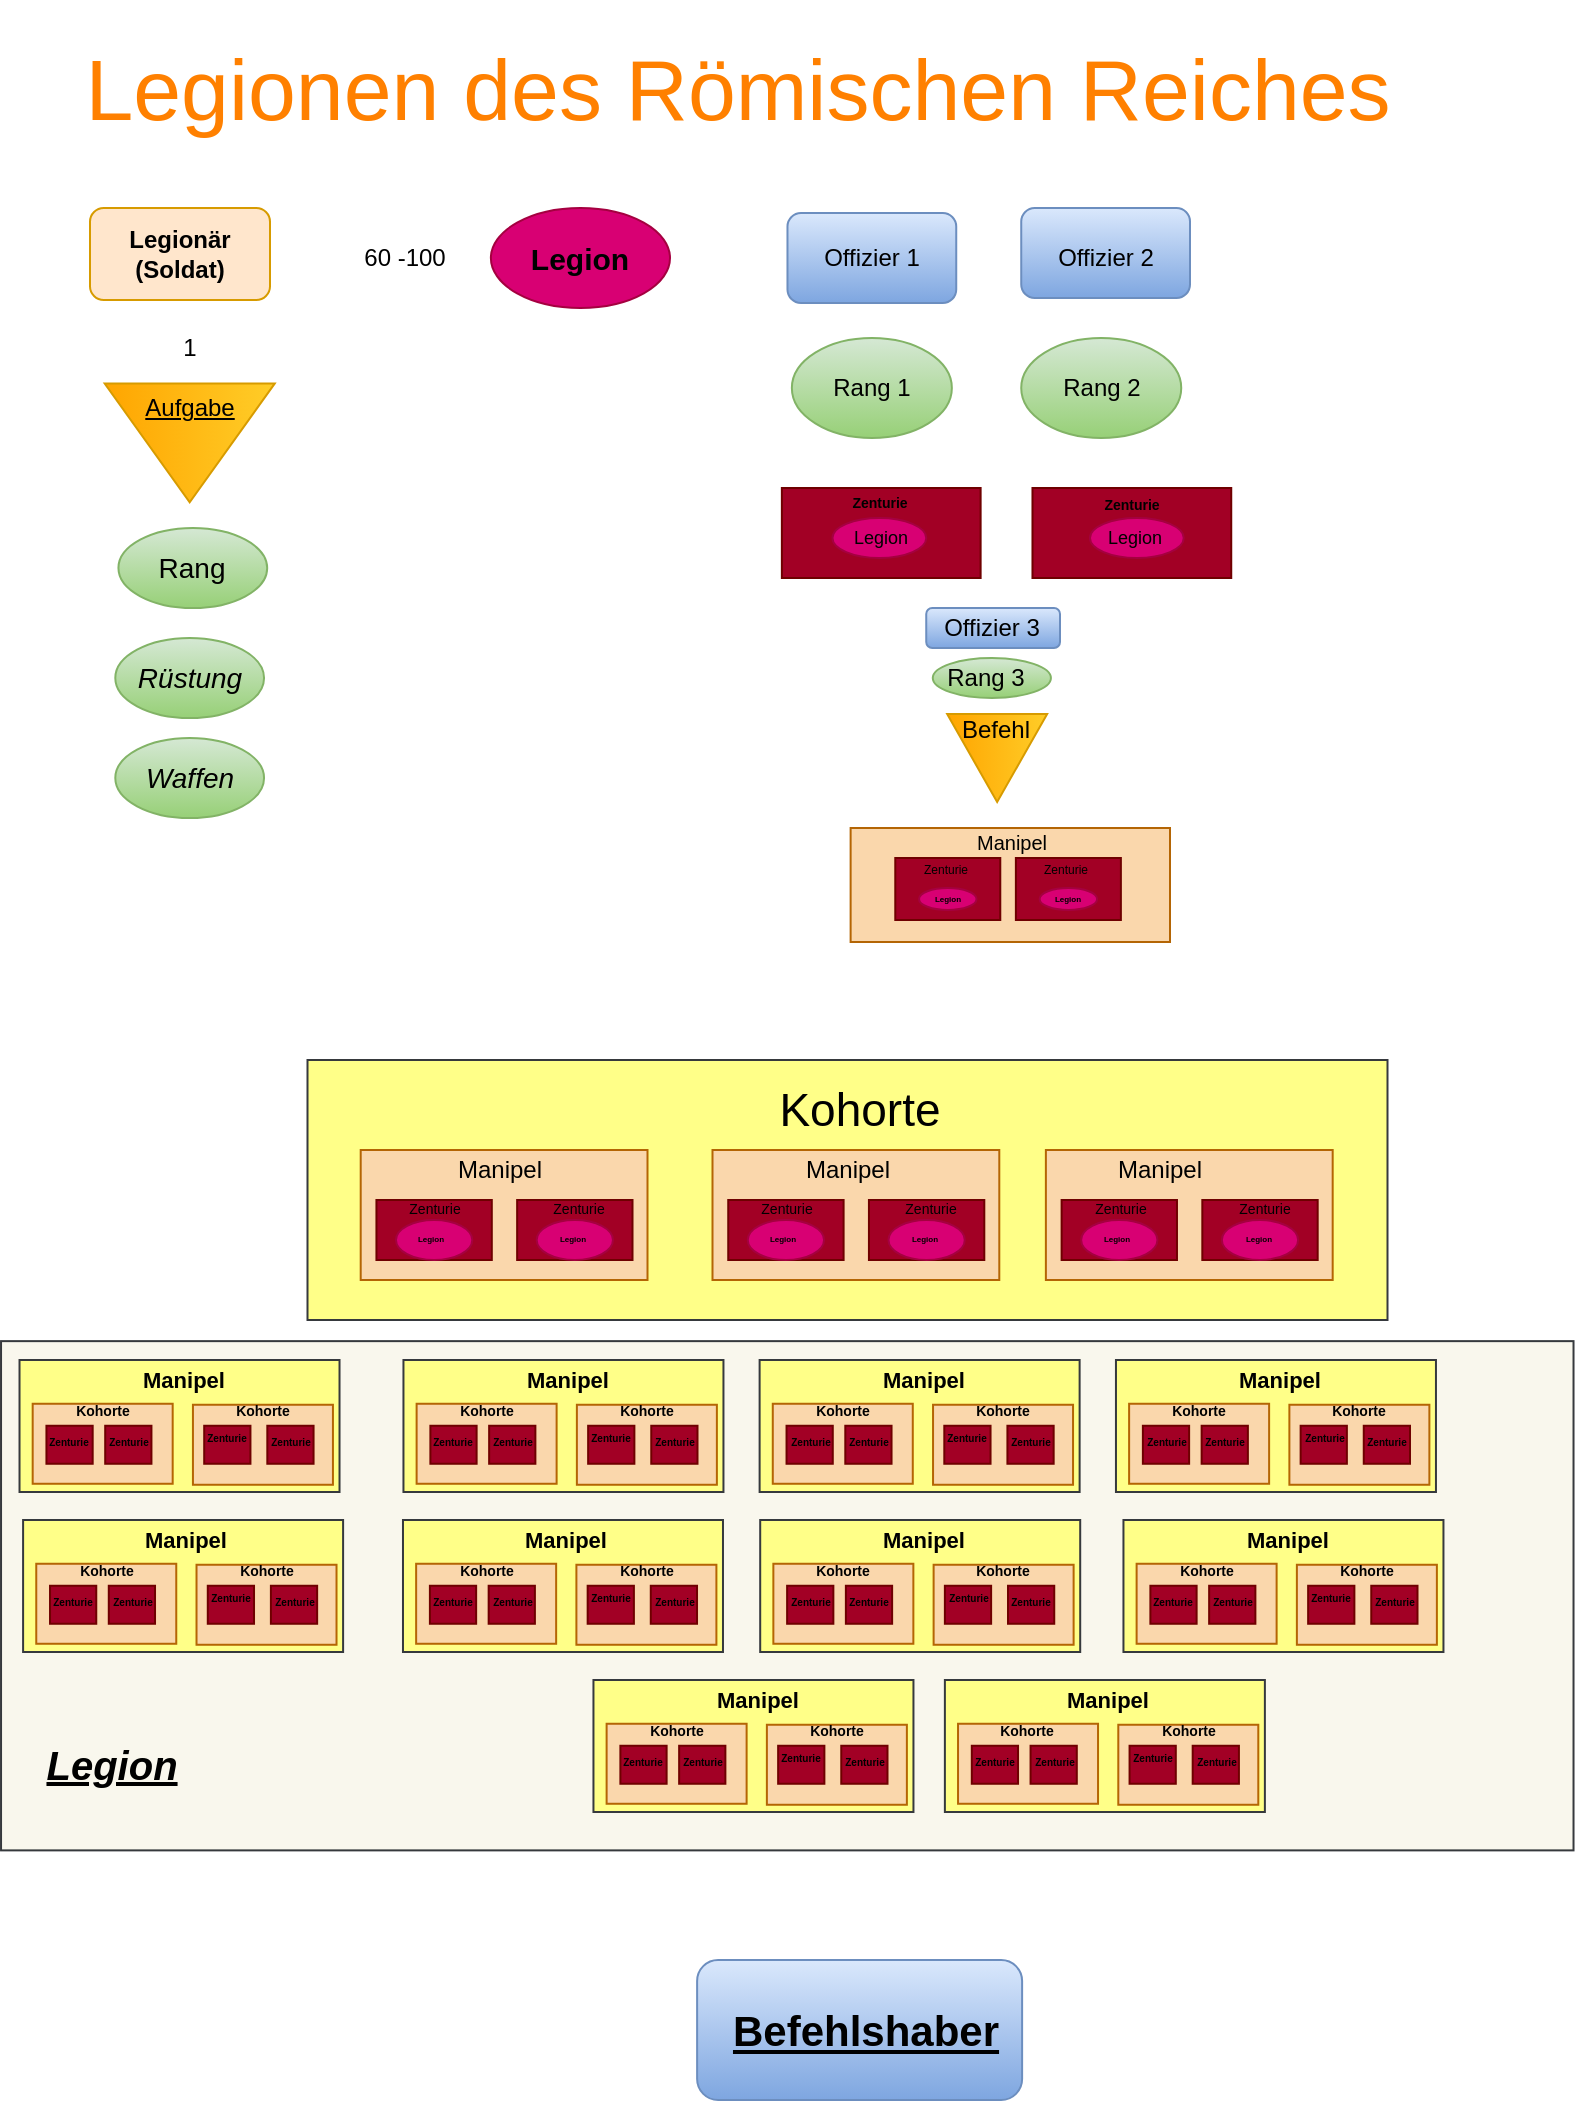<mxfile version="21.3.8" type="github">
  <diagram name="Seite-1" id="kPt4DwSDLzO4RaTnzeHO">
    <mxGraphModel dx="2540" dy="1580" grid="1" gridSize="10" guides="1" tooltips="1" connect="1" arrows="1" fold="1" page="1" pageScale="1" pageWidth="827" pageHeight="1169" math="0" shadow="0">
      <root>
        <mxCell id="0" />
        <mxCell id="1" parent="0" />
        <mxCell id="Y0GOm2_EZQEgUlRysN5h-156" value="" style="rounded=1;whiteSpace=wrap;html=1;fillColor=#ffe6cc;strokeColor=#d79b00;" vertex="1" parent="1">
          <mxGeometry x="50" y="124" width="90" height="46" as="geometry" />
        </mxCell>
        <mxCell id="Y0GOm2_EZQEgUlRysN5h-154" value="" style="rounded=0;whiteSpace=wrap;html=1;fillColor=#f9f7ed;strokeColor=#36393d;" vertex="1" parent="1">
          <mxGeometry x="5.52" y="690.57" width="786.24" height="254.62" as="geometry" />
        </mxCell>
        <mxCell id="Y0GOm2_EZQEgUlRysN5h-61" value="" style="rounded=0;whiteSpace=wrap;html=1;fillColor=#ffff88;strokeColor=#36393d;" vertex="1" parent="1">
          <mxGeometry x="158.75" y="550" width="540" height="130" as="geometry" />
        </mxCell>
        <mxCell id="Y0GOm2_EZQEgUlRysN5h-28" value="" style="rounded=0;whiteSpace=wrap;html=1;fillColor=#fad7ac;strokeColor=#b46504;" vertex="1" parent="1">
          <mxGeometry x="430.31" y="434" width="159.69" height="57" as="geometry" />
        </mxCell>
        <mxCell id="Y0GOm2_EZQEgUlRysN5h-2" value="&lt;font color=&quot;#000000&quot;&gt;Legionär&lt;br&gt;(Soldat)&lt;/font&gt;" style="text;strokeColor=none;align=center;fillColor=none;html=1;verticalAlign=middle;whiteSpace=wrap;rounded=0;fontStyle=1" vertex="1" parent="1">
          <mxGeometry x="65" y="134" width="60" height="26" as="geometry" />
        </mxCell>
        <mxCell id="Y0GOm2_EZQEgUlRysN5h-3" value="" style="ellipse;whiteSpace=wrap;html=1;fillColor=#d80073;fontColor=#ffffff;strokeColor=#A50040;" vertex="1" parent="1">
          <mxGeometry x="250.44" y="124" width="89.56" height="50" as="geometry" />
        </mxCell>
        <mxCell id="Y0GOm2_EZQEgUlRysN5h-4" value="Legion" style="text;strokeColor=none;align=center;fillColor=none;html=1;verticalAlign=middle;whiteSpace=wrap;rounded=0;fontColor=#000000;fontStyle=1;fontSize=15;" vertex="1" parent="1">
          <mxGeometry x="260.13" y="129" width="70.18" height="40" as="geometry" />
        </mxCell>
        <mxCell id="Y0GOm2_EZQEgUlRysN5h-6" value="" style="rounded=0;whiteSpace=wrap;html=1;fillColor=#a20025;fontColor=#ffffff;strokeColor=#6F0000;" vertex="1" parent="1">
          <mxGeometry x="395.93" y="264" width="99.38" height="45" as="geometry" />
        </mxCell>
        <mxCell id="Y0GOm2_EZQEgUlRysN5h-7" value="Zenturie" style="text;strokeColor=none;align=center;fillColor=none;html=1;verticalAlign=middle;whiteSpace=wrap;rounded=0;fontColor=#000000;fontSize=7;fontStyle=1" vertex="1" parent="1">
          <mxGeometry x="418.43" y="264" width="54.38" height="15" as="geometry" />
        </mxCell>
        <mxCell id="Y0GOm2_EZQEgUlRysN5h-8" value="60 -100" style="text;html=1;strokeColor=none;fillColor=none;align=center;verticalAlign=middle;whiteSpace=wrap;rounded=0;rotation=0;fontSize=12;" vertex="1" parent="1">
          <mxGeometry x="150.62" y="134" width="113.41" height="30" as="geometry" />
        </mxCell>
        <mxCell id="Y0GOm2_EZQEgUlRysN5h-9" value="" style="ellipse;whiteSpace=wrap;html=1;fillColor=#d5e8d4;strokeColor=#82b366;gradientColor=#97d077;" vertex="1" parent="1">
          <mxGeometry x="64.22" y="284" width="74.38" height="40" as="geometry" />
        </mxCell>
        <mxCell id="Y0GOm2_EZQEgUlRysN5h-12" value="Rang" style="text;strokeColor=none;align=center;fillColor=none;html=1;verticalAlign=middle;whiteSpace=wrap;rounded=0;glass=0;fontSize=14;fontColor=#000000;" vertex="1" parent="1">
          <mxGeometry x="71.41" y="289" width="60" height="30" as="geometry" />
        </mxCell>
        <mxCell id="Y0GOm2_EZQEgUlRysN5h-17" value="" style="triangle;whiteSpace=wrap;html=1;rotation=90;fillColor=#ffcd28;gradientColor=#ffa500;strokeColor=#d79b00;" vertex="1" parent="1">
          <mxGeometry x="70.15" y="199" width="59.38" height="85" as="geometry" />
        </mxCell>
        <mxCell id="Y0GOm2_EZQEgUlRysN5h-19" value="Aufgabe" style="text;strokeColor=none;align=center;fillColor=none;html=1;verticalAlign=middle;whiteSpace=wrap;rounded=0;fontColor=#000000;fontStyle=4" vertex="1" parent="1">
          <mxGeometry x="69.53" y="209" width="60" height="30" as="geometry" />
        </mxCell>
        <mxCell id="Y0GOm2_EZQEgUlRysN5h-20" value="" style="rounded=1;whiteSpace=wrap;html=1;fillColor=#dae8fc;gradientColor=#7ea6e0;strokeColor=#6c8ebf;" vertex="1" parent="1">
          <mxGeometry x="398.74" y="126.5" width="84.38" height="45" as="geometry" />
        </mxCell>
        <mxCell id="Y0GOm2_EZQEgUlRysN5h-21" value="Offizier 1" style="text;strokeColor=none;align=center;fillColor=none;html=1;verticalAlign=middle;whiteSpace=wrap;rounded=0;fontColor=#000000;" vertex="1" parent="1">
          <mxGeometry x="410.93" y="134" width="60" height="30" as="geometry" />
        </mxCell>
        <mxCell id="Y0GOm2_EZQEgUlRysN5h-22" value="" style="triangle;whiteSpace=wrap;html=1;rotation=90;fillColor=#ffcd28;gradientColor=#ffa500;strokeColor=#d79b00;" vertex="1" parent="1">
          <mxGeometry x="481.54" y="374" width="44.08" height="50" as="geometry" />
        </mxCell>
        <mxCell id="Y0GOm2_EZQEgUlRysN5h-23" value="Befehl" style="text;strokeColor=none;align=center;fillColor=none;html=1;verticalAlign=middle;whiteSpace=wrap;rounded=0;fontColor=#000000;" vertex="1" parent="1">
          <mxGeometry x="472.81" y="369" width="60" height="31" as="geometry" />
        </mxCell>
        <mxCell id="Y0GOm2_EZQEgUlRysN5h-29" value="&lt;font style=&quot;font-size: 10px;&quot; color=&quot;#000000&quot;&gt;Manipel&lt;/font&gt;" style="text;strokeColor=none;align=center;fillColor=none;html=1;verticalAlign=middle;whiteSpace=wrap;rounded=0;fontSize=10;" vertex="1" parent="1">
          <mxGeometry x="468.57" y="434" width="84.07" height="14" as="geometry" />
        </mxCell>
        <mxCell id="Y0GOm2_EZQEgUlRysN5h-31" value="" style="rounded=1;whiteSpace=wrap;html=1;fillColor=#dae8fc;gradientColor=#7ea6e0;strokeColor=#6c8ebf;" vertex="1" parent="1">
          <mxGeometry x="468.12" y="324" width="66.88" height="20" as="geometry" />
        </mxCell>
        <mxCell id="Y0GOm2_EZQEgUlRysN5h-34" value="Offizier 3" style="text;strokeColor=none;align=center;fillColor=none;html=1;verticalAlign=middle;whiteSpace=wrap;rounded=0;fontColor=#000000;" vertex="1" parent="1">
          <mxGeometry x="470.93" y="319" width="60" height="30" as="geometry" />
        </mxCell>
        <mxCell id="Y0GOm2_EZQEgUlRysN5h-35" value="" style="ellipse;whiteSpace=wrap;html=1;fillColor=#d5e8d4;gradientColor=#97d077;strokeColor=#82b366;" vertex="1" parent="1">
          <mxGeometry x="400.93" y="189" width="80" height="50" as="geometry" />
        </mxCell>
        <mxCell id="Y0GOm2_EZQEgUlRysN5h-36" value="" style="ellipse;whiteSpace=wrap;html=1;fillColor=#d5e8d4;gradientColor=#97d077;strokeColor=#82b366;" vertex="1" parent="1">
          <mxGeometry x="515.62" y="189" width="80" height="50" as="geometry" />
        </mxCell>
        <mxCell id="Y0GOm2_EZQEgUlRysN5h-37" value="" style="ellipse;whiteSpace=wrap;html=1;fillColor=#d5e8d4;gradientColor=#97d077;strokeColor=#82b366;" vertex="1" parent="1">
          <mxGeometry x="471.39" y="349" width="59.07" height="20" as="geometry" />
        </mxCell>
        <mxCell id="Y0GOm2_EZQEgUlRysN5h-38" value="Rang 1" style="text;strokeColor=none;align=center;fillColor=none;html=1;verticalAlign=middle;whiteSpace=wrap;rounded=0;fontColor=#000000;" vertex="1" parent="1">
          <mxGeometry x="410.93" y="199" width="60" height="30" as="geometry" />
        </mxCell>
        <mxCell id="Y0GOm2_EZQEgUlRysN5h-39" value="Rang 2" style="text;strokeColor=none;align=center;fillColor=none;html=1;verticalAlign=middle;whiteSpace=wrap;rounded=0;fontColor=#000000;" vertex="1" parent="1">
          <mxGeometry x="525.62" y="199" width="60" height="30" as="geometry" />
        </mxCell>
        <mxCell id="Y0GOm2_EZQEgUlRysN5h-40" value="Rang 3" style="text;strokeColor=none;align=center;fillColor=none;html=1;verticalAlign=middle;whiteSpace=wrap;rounded=0;fontColor=#000000;" vertex="1" parent="1">
          <mxGeometry x="468.12" y="344" width="60" height="30" as="geometry" />
        </mxCell>
        <mxCell id="Y0GOm2_EZQEgUlRysN5h-43" value="" style="rounded=0;whiteSpace=wrap;html=1;fillColor=#fad7ac;strokeColor=#b46504;" vertex="1" parent="1">
          <mxGeometry x="185.35" y="595" width="143.4" height="65" as="geometry" />
        </mxCell>
        <mxCell id="Y0GOm2_EZQEgUlRysN5h-46" value="" style="rounded=0;whiteSpace=wrap;html=1;fillColor=#a20025;fontColor=#ffffff;strokeColor=#6F0000;" vertex="1" parent="1">
          <mxGeometry x="193.22" y="620" width="57.68" height="30" as="geometry" />
        </mxCell>
        <mxCell id="Y0GOm2_EZQEgUlRysN5h-52" value="Zenturie" style="text;strokeColor=none;align=center;fillColor=none;html=1;verticalAlign=middle;whiteSpace=wrap;rounded=0;fontColor=#000000;fontSize=7;" vertex="1" parent="1">
          <mxGeometry x="205.22" y="620" width="35.05" height="10" as="geometry" />
        </mxCell>
        <mxCell id="Y0GOm2_EZQEgUlRysN5h-58" value="&lt;font style=&quot;font-size: 12px;&quot; color=&quot;#000000&quot;&gt;Manipel&lt;/font&gt;" style="text;strokeColor=none;align=center;fillColor=none;html=1;verticalAlign=middle;whiteSpace=wrap;rounded=0;fontSize=12;" vertex="1" parent="1">
          <mxGeometry x="165.14" y="595" width="180" height="20" as="geometry" />
        </mxCell>
        <mxCell id="Y0GOm2_EZQEgUlRysN5h-63" value="&lt;font color=&quot;#000000&quot;&gt;&lt;span style=&quot;caret-color: rgb(0, 0, 0); font-size: 23px;&quot;&gt;Kohorte&lt;/span&gt;&lt;/font&gt;" style="text;strokeColor=none;align=center;fillColor=none;html=1;verticalAlign=middle;whiteSpace=wrap;rounded=0;" vertex="1" parent="1">
          <mxGeometry x="304.81" y="560" width="260" height="30" as="geometry" />
        </mxCell>
        <mxCell id="Y0GOm2_EZQEgUlRysN5h-64" value="" style="ellipse;whiteSpace=wrap;html=1;fillColor=#d80073;fontColor=#ffffff;strokeColor=#A50040;" vertex="1" parent="1">
          <mxGeometry x="421.24" y="279" width="46.88" height="20" as="geometry" />
        </mxCell>
        <mxCell id="Y0GOm2_EZQEgUlRysN5h-65" value="Legion" style="text;strokeColor=none;align=center;fillColor=none;html=1;verticalAlign=middle;whiteSpace=wrap;rounded=0;fontColor=#000000;fontStyle=0;fontSize=9;" vertex="1" parent="1">
          <mxGeometry x="421.24" y="281.5" width="49.07" height="15" as="geometry" />
        </mxCell>
        <mxCell id="Y0GOm2_EZQEgUlRysN5h-157" value="" style="rounded=1;whiteSpace=wrap;html=1;fillColor=#dae8fc;gradientColor=#7ea6e0;strokeColor=#6c8ebf;" vertex="1" parent="1">
          <mxGeometry x="353.56" y="1000" width="162.5" height="70" as="geometry" />
        </mxCell>
        <mxCell id="Y0GOm2_EZQEgUlRysN5h-158" value="Befehlshaber" style="text;strokeColor=none;align=center;fillColor=none;html=1;verticalAlign=middle;whiteSpace=wrap;rounded=0;fontColor=#000000;fontStyle=5;fontSize=21;" vertex="1" parent="1">
          <mxGeometry x="407.73" y="1020" width="60" height="30" as="geometry" />
        </mxCell>
        <mxCell id="Y0GOm2_EZQEgUlRysN5h-159" value="1" style="text;strokeColor=none;align=center;fillColor=none;html=1;verticalAlign=middle;whiteSpace=wrap;rounded=0;rotation=0;fontSize=12;" vertex="1" parent="1">
          <mxGeometry x="70.15" y="179" width="60" height="30" as="geometry" />
        </mxCell>
        <mxCell id="Y0GOm2_EZQEgUlRysN5h-165" value="&lt;font style=&quot;font-size: 43px;&quot;&gt;Legionen des Römischen Reiches&lt;/font&gt;" style="text;strokeColor=none;align=center;fillColor=none;html=1;verticalAlign=middle;whiteSpace=wrap;rounded=0;fontColor=#FF8000;fontSize=43;" vertex="1" parent="1">
          <mxGeometry x="30.63" y="20" width="686.25" height="90" as="geometry" />
        </mxCell>
        <mxCell id="Y0GOm2_EZQEgUlRysN5h-169" value="" style="rounded=0;whiteSpace=wrap;html=1;fillColor=#a20025;fontColor=#ffffff;strokeColor=#6F0000;" vertex="1" parent="1">
          <mxGeometry x="452.64" y="449" width="52.5" height="31" as="geometry" />
        </mxCell>
        <mxCell id="Y0GOm2_EZQEgUlRysN5h-172" value="" style="ellipse;whiteSpace=wrap;html=1;fillColor=#d80073;fontColor=#ffffff;strokeColor=#A50040;" vertex="1" parent="1">
          <mxGeometry x="464.51" y="464" width="28.76" height="11" as="geometry" />
        </mxCell>
        <mxCell id="Y0GOm2_EZQEgUlRysN5h-171" value="Legion" style="text;strokeColor=none;align=center;fillColor=none;html=1;verticalAlign=middle;whiteSpace=wrap;rounded=0;fontColor=#000000;fontStyle=1;fontSize=4;" vertex="1" parent="1">
          <mxGeometry x="449.19" y="454.5" width="60" height="30" as="geometry" />
        </mxCell>
        <mxCell id="Y0GOm2_EZQEgUlRysN5h-176" value="Zenturie" style="text;strokeColor=none;align=center;fillColor=none;html=1;verticalAlign=middle;whiteSpace=wrap;rounded=0;fontColor=#000000;fontSize=6;" vertex="1" parent="1">
          <mxGeometry x="447.65" y="440" width="60" height="30" as="geometry" />
        </mxCell>
        <mxCell id="Y0GOm2_EZQEgUlRysN5h-180" value="" style="ellipse;whiteSpace=wrap;html=1;fillColor=#d5e8d4;strokeColor=#82b366;gradientColor=#97d077;" vertex="1" parent="1">
          <mxGeometry x="62.65" y="339" width="74.38" height="40" as="geometry" />
        </mxCell>
        <mxCell id="Y0GOm2_EZQEgUlRysN5h-13" value="&lt;i&gt;Rüstung&lt;/i&gt;" style="text;strokeColor=none;align=center;fillColor=none;html=1;verticalAlign=middle;whiteSpace=wrap;rounded=0;fontSize=14;fontColor=#000000;" vertex="1" parent="1">
          <mxGeometry x="69.53" y="344" width="60" height="30" as="geometry" />
        </mxCell>
        <mxCell id="Y0GOm2_EZQEgUlRysN5h-181" value="" style="ellipse;whiteSpace=wrap;html=1;fillColor=#d5e8d4;strokeColor=#82b366;gradientColor=#97d077;" vertex="1" parent="1">
          <mxGeometry x="62.65" y="389" width="74.38" height="40" as="geometry" />
        </mxCell>
        <mxCell id="Y0GOm2_EZQEgUlRysN5h-14" value="Waffen" style="text;strokeColor=none;align=center;fillColor=none;html=1;verticalAlign=middle;whiteSpace=wrap;rounded=0;fontSize=14;fontColor=#000000;fontStyle=2" vertex="1" parent="1">
          <mxGeometry x="69.53" y="394" width="60" height="30" as="geometry" />
        </mxCell>
        <mxCell id="Y0GOm2_EZQEgUlRysN5h-183" value="" style="rounded=1;whiteSpace=wrap;html=1;fillColor=#dae8fc;gradientColor=#7ea6e0;strokeColor=#6c8ebf;" vertex="1" parent="1">
          <mxGeometry x="515.62" y="124" width="84.38" height="45" as="geometry" />
        </mxCell>
        <mxCell id="Y0GOm2_EZQEgUlRysN5h-184" value="Offizier 2" style="text;strokeColor=none;align=center;fillColor=none;html=1;verticalAlign=middle;whiteSpace=wrap;rounded=0;fontColor=#000000;" vertex="1" parent="1">
          <mxGeometry x="527.81" y="134" width="60" height="30" as="geometry" />
        </mxCell>
        <mxCell id="Y0GOm2_EZQEgUlRysN5h-185" value="" style="rounded=0;whiteSpace=wrap;html=1;fillColor=#a20025;fontColor=#ffffff;strokeColor=#6F0000;" vertex="1" parent="1">
          <mxGeometry x="521.24" y="264" width="99.38" height="45" as="geometry" />
        </mxCell>
        <mxCell id="Y0GOm2_EZQEgUlRysN5h-186" value="Zenturie" style="text;strokeColor=none;align=center;fillColor=none;html=1;verticalAlign=middle;whiteSpace=wrap;rounded=0;fontColor=#000000;fontSize=7;fontStyle=1" vertex="1" parent="1">
          <mxGeometry x="549.99" y="264" width="41.88" height="17.5" as="geometry" />
        </mxCell>
        <mxCell id="Y0GOm2_EZQEgUlRysN5h-187" value="" style="ellipse;whiteSpace=wrap;html=1;fillColor=#d80073;fontColor=#ffffff;strokeColor=#A50040;" vertex="1" parent="1">
          <mxGeometry x="549.99" y="279" width="46.88" height="20" as="geometry" />
        </mxCell>
        <mxCell id="Y0GOm2_EZQEgUlRysN5h-188" value="Legion" style="text;strokeColor=none;align=center;fillColor=none;html=1;verticalAlign=middle;whiteSpace=wrap;rounded=0;fontColor=#000000;fontStyle=0;fontSize=9;" vertex="1" parent="1">
          <mxGeometry x="547.8" y="281.5" width="49.07" height="15" as="geometry" />
        </mxCell>
        <mxCell id="Y0GOm2_EZQEgUlRysN5h-200" value="" style="rounded=0;whiteSpace=wrap;html=1;fillColor=#a20025;fontColor=#ffffff;strokeColor=#6F0000;" vertex="1" parent="1">
          <mxGeometry x="512.94" y="449" width="52.5" height="31" as="geometry" />
        </mxCell>
        <mxCell id="Y0GOm2_EZQEgUlRysN5h-201" value="" style="ellipse;whiteSpace=wrap;html=1;fillColor=#d80073;fontColor=#ffffff;strokeColor=#A50040;" vertex="1" parent="1">
          <mxGeometry x="524.81" y="464" width="28.76" height="11" as="geometry" />
        </mxCell>
        <mxCell id="Y0GOm2_EZQEgUlRysN5h-202" value="Zenturie" style="text;strokeColor=none;align=center;fillColor=none;html=1;verticalAlign=middle;whiteSpace=wrap;rounded=0;fontColor=#000000;fontSize=6;" vertex="1" parent="1">
          <mxGeometry x="507.65" y="440" width="60" height="30" as="geometry" />
        </mxCell>
        <mxCell id="Y0GOm2_EZQEgUlRysN5h-203" value="Legion" style="text;strokeColor=none;align=center;fillColor=none;html=1;verticalAlign=middle;whiteSpace=wrap;rounded=0;fontColor=#000000;fontStyle=1;fontSize=4;" vertex="1" parent="1">
          <mxGeometry x="509.19" y="454.5" width="60" height="30" as="geometry" />
        </mxCell>
        <mxCell id="Y0GOm2_EZQEgUlRysN5h-205" value="" style="rounded=0;whiteSpace=wrap;html=1;fillColor=#a20025;fontColor=#ffffff;strokeColor=#6F0000;" vertex="1" parent="1">
          <mxGeometry x="263.57" y="620" width="57.68" height="30" as="geometry" />
        </mxCell>
        <mxCell id="Y0GOm2_EZQEgUlRysN5h-209" value="Zenturie" style="text;strokeColor=none;align=center;fillColor=none;html=1;verticalAlign=middle;whiteSpace=wrap;rounded=0;fontColor=#000000;fontSize=7;" vertex="1" parent="1">
          <mxGeometry x="276.91" y="620" width="35.05" height="10" as="geometry" />
        </mxCell>
        <mxCell id="Y0GOm2_EZQEgUlRysN5h-210" value="" style="ellipse;whiteSpace=wrap;html=1;fillColor=#d80073;fontColor=#ffffff;strokeColor=#A50040;" vertex="1" parent="1">
          <mxGeometry x="273.34" y="630" width="38.14" height="20" as="geometry" />
        </mxCell>
        <mxCell id="Y0GOm2_EZQEgUlRysN5h-208" value="" style="ellipse;whiteSpace=wrap;html=1;fillColor=#d80073;fontColor=#ffffff;strokeColor=#A50040;" vertex="1" parent="1">
          <mxGeometry x="202.99" y="630" width="38.14" height="20" as="geometry" />
        </mxCell>
        <mxCell id="Y0GOm2_EZQEgUlRysN5h-207" value="Legion" style="text;strokeColor=none;align=center;fillColor=none;html=1;verticalAlign=middle;whiteSpace=wrap;rounded=0;fontColor=#000000;fontStyle=1;fontSize=4;" vertex="1" parent="1">
          <mxGeometry x="210.4" y="635" width="21.43" height="10" as="geometry" />
        </mxCell>
        <mxCell id="Y0GOm2_EZQEgUlRysN5h-211" value="Legion" style="text;strokeColor=none;align=center;fillColor=none;html=1;verticalAlign=middle;whiteSpace=wrap;rounded=0;fontColor=#000000;fontStyle=1;fontSize=4;" vertex="1" parent="1">
          <mxGeometry x="281.26" y="635" width="21.43" height="10" as="geometry" />
        </mxCell>
        <mxCell id="Y0GOm2_EZQEgUlRysN5h-238" value="" style="rounded=0;whiteSpace=wrap;html=1;fillColor=#fad7ac;strokeColor=#b46504;" vertex="1" parent="1">
          <mxGeometry x="361.25" y="595" width="143.4" height="65" as="geometry" />
        </mxCell>
        <mxCell id="Y0GOm2_EZQEgUlRysN5h-239" value="" style="rounded=0;whiteSpace=wrap;html=1;fillColor=#a20025;fontColor=#ffffff;strokeColor=#6F0000;" vertex="1" parent="1">
          <mxGeometry x="369.12" y="620" width="57.68" height="30" as="geometry" />
        </mxCell>
        <mxCell id="Y0GOm2_EZQEgUlRysN5h-240" value="Zenturie" style="text;strokeColor=none;align=center;fillColor=none;html=1;verticalAlign=middle;whiteSpace=wrap;rounded=0;fontColor=#000000;fontSize=7;" vertex="1" parent="1">
          <mxGeometry x="381.12" y="620" width="35.05" height="10" as="geometry" />
        </mxCell>
        <mxCell id="Y0GOm2_EZQEgUlRysN5h-241" value="" style="rounded=0;whiteSpace=wrap;html=1;fillColor=#a20025;fontColor=#ffffff;strokeColor=#6F0000;" vertex="1" parent="1">
          <mxGeometry x="439.47" y="620" width="57.68" height="30" as="geometry" />
        </mxCell>
        <mxCell id="Y0GOm2_EZQEgUlRysN5h-242" value="Zenturie" style="text;strokeColor=none;align=center;fillColor=none;html=1;verticalAlign=middle;whiteSpace=wrap;rounded=0;fontColor=#000000;fontSize=7;" vertex="1" parent="1">
          <mxGeometry x="452.81" y="620" width="35.05" height="10" as="geometry" />
        </mxCell>
        <mxCell id="Y0GOm2_EZQEgUlRysN5h-243" value="" style="ellipse;whiteSpace=wrap;html=1;fillColor=#d80073;fontColor=#ffffff;strokeColor=#A50040;" vertex="1" parent="1">
          <mxGeometry x="449.24" y="630" width="38.14" height="20" as="geometry" />
        </mxCell>
        <mxCell id="Y0GOm2_EZQEgUlRysN5h-244" value="" style="ellipse;whiteSpace=wrap;html=1;fillColor=#d80073;fontColor=#ffffff;strokeColor=#A50040;" vertex="1" parent="1">
          <mxGeometry x="378.89" y="630" width="38.14" height="20" as="geometry" />
        </mxCell>
        <mxCell id="Y0GOm2_EZQEgUlRysN5h-245" value="Legion" style="text;strokeColor=none;align=center;fillColor=none;html=1;verticalAlign=middle;whiteSpace=wrap;rounded=0;fontColor=#000000;fontStyle=1;fontSize=4;" vertex="1" parent="1">
          <mxGeometry x="386.3" y="635" width="21.43" height="10" as="geometry" />
        </mxCell>
        <mxCell id="Y0GOm2_EZQEgUlRysN5h-246" value="Legion" style="text;strokeColor=none;align=center;fillColor=none;html=1;verticalAlign=middle;whiteSpace=wrap;rounded=0;fontColor=#000000;fontStyle=1;fontSize=4;" vertex="1" parent="1">
          <mxGeometry x="457.16" y="635" width="21.43" height="10" as="geometry" />
        </mxCell>
        <mxCell id="Y0GOm2_EZQEgUlRysN5h-256" value="&lt;font style=&quot;font-size: 12px;&quot; color=&quot;#000000&quot;&gt;Manipel&lt;/font&gt;" style="text;strokeColor=none;align=center;fillColor=none;html=1;verticalAlign=middle;whiteSpace=wrap;rounded=0;fontSize=12;" vertex="1" parent="1">
          <mxGeometry x="338.88" y="595" width="180" height="20" as="geometry" />
        </mxCell>
        <mxCell id="Y0GOm2_EZQEgUlRysN5h-257" value="" style="rounded=0;whiteSpace=wrap;html=1;fillColor=#fad7ac;strokeColor=#b46504;" vertex="1" parent="1">
          <mxGeometry x="527.94" y="595" width="143.4" height="65" as="geometry" />
        </mxCell>
        <mxCell id="Y0GOm2_EZQEgUlRysN5h-258" value="" style="rounded=0;whiteSpace=wrap;html=1;fillColor=#a20025;fontColor=#ffffff;strokeColor=#6F0000;" vertex="1" parent="1">
          <mxGeometry x="535.81" y="620" width="57.68" height="30" as="geometry" />
        </mxCell>
        <mxCell id="Y0GOm2_EZQEgUlRysN5h-259" value="Zenturie" style="text;strokeColor=none;align=center;fillColor=none;html=1;verticalAlign=middle;whiteSpace=wrap;rounded=0;fontColor=#000000;fontSize=7;" vertex="1" parent="1">
          <mxGeometry x="547.81" y="620" width="35.05" height="10" as="geometry" />
        </mxCell>
        <mxCell id="Y0GOm2_EZQEgUlRysN5h-260" value="" style="rounded=0;whiteSpace=wrap;html=1;fillColor=#a20025;fontColor=#ffffff;strokeColor=#6F0000;" vertex="1" parent="1">
          <mxGeometry x="606.16" y="620" width="57.68" height="30" as="geometry" />
        </mxCell>
        <mxCell id="Y0GOm2_EZQEgUlRysN5h-261" value="Zenturie" style="text;strokeColor=none;align=center;fillColor=none;html=1;verticalAlign=middle;whiteSpace=wrap;rounded=0;fontColor=#000000;fontSize=7;" vertex="1" parent="1">
          <mxGeometry x="619.5" y="620" width="35.05" height="10" as="geometry" />
        </mxCell>
        <mxCell id="Y0GOm2_EZQEgUlRysN5h-262" value="" style="ellipse;whiteSpace=wrap;html=1;fillColor=#d80073;fontColor=#ffffff;strokeColor=#A50040;" vertex="1" parent="1">
          <mxGeometry x="615.93" y="630" width="38.14" height="20" as="geometry" />
        </mxCell>
        <mxCell id="Y0GOm2_EZQEgUlRysN5h-263" value="" style="ellipse;whiteSpace=wrap;html=1;fillColor=#d80073;fontColor=#ffffff;strokeColor=#A50040;" vertex="1" parent="1">
          <mxGeometry x="545.58" y="630" width="38.14" height="20" as="geometry" />
        </mxCell>
        <mxCell id="Y0GOm2_EZQEgUlRysN5h-264" value="Legion" style="text;strokeColor=none;align=center;fillColor=none;html=1;verticalAlign=middle;whiteSpace=wrap;rounded=0;fontColor=#000000;fontStyle=1;fontSize=4;" vertex="1" parent="1">
          <mxGeometry x="552.99" y="635" width="21.43" height="10" as="geometry" />
        </mxCell>
        <mxCell id="Y0GOm2_EZQEgUlRysN5h-265" value="Legion" style="text;strokeColor=none;align=center;fillColor=none;html=1;verticalAlign=middle;whiteSpace=wrap;rounded=0;fontColor=#000000;fontStyle=1;fontSize=4;" vertex="1" parent="1">
          <mxGeometry x="623.85" y="635" width="21.43" height="10" as="geometry" />
        </mxCell>
        <mxCell id="Y0GOm2_EZQEgUlRysN5h-266" value="&lt;font style=&quot;font-size: 12px;&quot; color=&quot;#000000&quot;&gt;Manipel&lt;/font&gt;" style="text;strokeColor=none;align=center;fillColor=none;html=1;verticalAlign=middle;whiteSpace=wrap;rounded=0;fontSize=12;" vertex="1" parent="1">
          <mxGeometry x="495" y="595" width="180" height="20" as="geometry" />
        </mxCell>
        <mxCell id="Y0GOm2_EZQEgUlRysN5h-267" value="" style="rounded=0;whiteSpace=wrap;html=1;fillColor=#ffff88;strokeColor=#36393d;" vertex="1" parent="1">
          <mxGeometry x="14.76" y="700" width="160" height="66" as="geometry" />
        </mxCell>
        <mxCell id="Y0GOm2_EZQEgUlRysN5h-268" value="" style="rounded=0;whiteSpace=wrap;html=1;fillColor=#fad7ac;strokeColor=#b46504;" vertex="1" parent="1">
          <mxGeometry x="21.34" y="721.88" width="70" height="40" as="geometry" />
        </mxCell>
        <mxCell id="Y0GOm2_EZQEgUlRysN5h-269" value="&lt;font color=&quot;#000000&quot; style=&quot;font-size: 7px;&quot;&gt;&lt;span style=&quot;caret-color: rgb(0, 0, 0); font-size: 7px;&quot;&gt;Kohorte&lt;/span&gt;&lt;/font&gt;" style="text;strokeColor=none;align=center;fillColor=none;html=1;verticalAlign=middle;whiteSpace=wrap;rounded=0;fontSize=7;fontStyle=1" vertex="1" parent="1">
          <mxGeometry x="29.78" y="719.38" width="53.12" height="13.5" as="geometry" />
        </mxCell>
        <mxCell id="Y0GOm2_EZQEgUlRysN5h-270" value="&lt;font style=&quot;font-size: 11px;&quot; color=&quot;#000000&quot;&gt;Manipel&lt;/font&gt;" style="text;strokeColor=none;align=center;fillColor=none;html=1;verticalAlign=middle;whiteSpace=wrap;rounded=0;fontSize=11;fontStyle=1" vertex="1" parent="1">
          <mxGeometry x="68.66" y="703.63" width="56.25" height="13.5" as="geometry" />
        </mxCell>
        <mxCell id="Y0GOm2_EZQEgUlRysN5h-271" value="" style="rounded=0;whiteSpace=wrap;html=1;fillColor=#a20025;fontColor=#ffffff;strokeColor=#6F0000;" vertex="1" parent="1">
          <mxGeometry x="28.22" y="732.88" width="23.12" height="19" as="geometry" />
        </mxCell>
        <mxCell id="Y0GOm2_EZQEgUlRysN5h-272" value="Zenturie" style="text;strokeColor=none;align=center;fillColor=none;html=1;verticalAlign=middle;whiteSpace=wrap;rounded=0;fontSize=5;fontColor=#000000;fontStyle=1" vertex="1" parent="1">
          <mxGeometry x="14.47" y="732.88" width="50.62" height="14" as="geometry" />
        </mxCell>
        <mxCell id="Y0GOm2_EZQEgUlRysN5h-273" value="" style="rounded=0;whiteSpace=wrap;html=1;fillColor=#a20025;fontColor=#ffffff;strokeColor=#6F0000;" vertex="1" parent="1">
          <mxGeometry x="57.6" y="732.88" width="23.12" height="19" as="geometry" />
        </mxCell>
        <mxCell id="Y0GOm2_EZQEgUlRysN5h-274" value="Zenturie" style="text;strokeColor=none;align=center;fillColor=none;html=1;verticalAlign=middle;whiteSpace=wrap;rounded=0;fontSize=5;fontColor=#000000;fontStyle=1" vertex="1" parent="1">
          <mxGeometry x="43.85" y="732.88" width="50.62" height="14" as="geometry" />
        </mxCell>
        <mxCell id="Y0GOm2_EZQEgUlRysN5h-275" value="" style="rounded=0;whiteSpace=wrap;html=1;fillColor=#fad7ac;strokeColor=#b46504;" vertex="1" parent="1">
          <mxGeometry x="101.47" y="722.38" width="70" height="40" as="geometry" />
        </mxCell>
        <mxCell id="Y0GOm2_EZQEgUlRysN5h-276" value="" style="rounded=0;whiteSpace=wrap;html=1;fillColor=#a20025;fontColor=#ffffff;strokeColor=#6F0000;" vertex="1" parent="1">
          <mxGeometry x="107.1" y="732.88" width="23.12" height="19" as="geometry" />
        </mxCell>
        <mxCell id="Y0GOm2_EZQEgUlRysN5h-277" value="" style="rounded=0;whiteSpace=wrap;html=1;fillColor=#a20025;fontColor=#ffffff;strokeColor=#6F0000;" vertex="1" parent="1">
          <mxGeometry x="138.66" y="732.88" width="23.12" height="19" as="geometry" />
        </mxCell>
        <mxCell id="Y0GOm2_EZQEgUlRysN5h-278" value="Zenturie" style="text;strokeColor=none;align=center;fillColor=none;html=1;verticalAlign=middle;whiteSpace=wrap;rounded=0;fontSize=5;fontColor=#000000;fontStyle=1" vertex="1" parent="1">
          <mxGeometry x="93.35" y="732.88" width="50.62" height="10" as="geometry" />
        </mxCell>
        <mxCell id="Y0GOm2_EZQEgUlRysN5h-279" value="Zenturie" style="text;strokeColor=none;align=center;fillColor=none;html=1;verticalAlign=middle;whiteSpace=wrap;rounded=0;fontSize=5;fontColor=#000000;fontStyle=1" vertex="1" parent="1">
          <mxGeometry x="124.91" y="732.88" width="50.62" height="14" as="geometry" />
        </mxCell>
        <mxCell id="Y0GOm2_EZQEgUlRysN5h-280" value="&lt;font color=&quot;#000000&quot; style=&quot;font-size: 7px;&quot;&gt;&lt;span style=&quot;caret-color: rgb(0, 0, 0); font-size: 7px;&quot;&gt;Kohorte&lt;/span&gt;&lt;/font&gt;" style="text;strokeColor=none;align=center;fillColor=none;html=1;verticalAlign=middle;whiteSpace=wrap;rounded=0;fontSize=7;fontStyle=1" vertex="1" parent="1">
          <mxGeometry x="109.91" y="719.38" width="53.12" height="13.5" as="geometry" />
        </mxCell>
        <mxCell id="Y0GOm2_EZQEgUlRysN5h-309" value="" style="rounded=0;whiteSpace=wrap;html=1;fillColor=#ffff88;strokeColor=#36393d;" vertex="1" parent="1">
          <mxGeometry x="206.73" y="700" width="160" height="66" as="geometry" />
        </mxCell>
        <mxCell id="Y0GOm2_EZQEgUlRysN5h-310" value="" style="rounded=0;whiteSpace=wrap;html=1;fillColor=#fad7ac;strokeColor=#b46504;" vertex="1" parent="1">
          <mxGeometry x="213.31" y="721.88" width="70" height="40" as="geometry" />
        </mxCell>
        <mxCell id="Y0GOm2_EZQEgUlRysN5h-311" value="&lt;font color=&quot;#000000&quot; style=&quot;font-size: 7px;&quot;&gt;&lt;span style=&quot;caret-color: rgb(0, 0, 0); font-size: 7px;&quot;&gt;Kohorte&lt;/span&gt;&lt;/font&gt;" style="text;strokeColor=none;align=center;fillColor=none;html=1;verticalAlign=middle;whiteSpace=wrap;rounded=0;fontSize=7;fontStyle=1" vertex="1" parent="1">
          <mxGeometry x="221.75" y="719.38" width="53.12" height="13.5" as="geometry" />
        </mxCell>
        <mxCell id="Y0GOm2_EZQEgUlRysN5h-312" value="&lt;font style=&quot;font-size: 11px;&quot; color=&quot;#000000&quot;&gt;Manipel&lt;/font&gt;" style="text;strokeColor=none;align=center;fillColor=none;html=1;verticalAlign=middle;whiteSpace=wrap;rounded=0;fontSize=11;fontStyle=1" vertex="1" parent="1">
          <mxGeometry x="260.63" y="703.63" width="56.25" height="13.5" as="geometry" />
        </mxCell>
        <mxCell id="Y0GOm2_EZQEgUlRysN5h-313" value="" style="rounded=0;whiteSpace=wrap;html=1;fillColor=#a20025;fontColor=#ffffff;strokeColor=#6F0000;" vertex="1" parent="1">
          <mxGeometry x="220.19" y="732.88" width="23.12" height="19" as="geometry" />
        </mxCell>
        <mxCell id="Y0GOm2_EZQEgUlRysN5h-314" value="Zenturie" style="text;strokeColor=none;align=center;fillColor=none;html=1;verticalAlign=middle;whiteSpace=wrap;rounded=0;fontSize=5;fontColor=#000000;fontStyle=1" vertex="1" parent="1">
          <mxGeometry x="206.44" y="732.88" width="50.62" height="14" as="geometry" />
        </mxCell>
        <mxCell id="Y0GOm2_EZQEgUlRysN5h-315" value="" style="rounded=0;whiteSpace=wrap;html=1;fillColor=#a20025;fontColor=#ffffff;strokeColor=#6F0000;" vertex="1" parent="1">
          <mxGeometry x="249.57" y="732.88" width="23.12" height="19" as="geometry" />
        </mxCell>
        <mxCell id="Y0GOm2_EZQEgUlRysN5h-316" value="Zenturie" style="text;strokeColor=none;align=center;fillColor=none;html=1;verticalAlign=middle;whiteSpace=wrap;rounded=0;fontSize=5;fontColor=#000000;fontStyle=1" vertex="1" parent="1">
          <mxGeometry x="235.82" y="732.88" width="50.62" height="14" as="geometry" />
        </mxCell>
        <mxCell id="Y0GOm2_EZQEgUlRysN5h-317" value="" style="rounded=0;whiteSpace=wrap;html=1;fillColor=#fad7ac;strokeColor=#b46504;" vertex="1" parent="1">
          <mxGeometry x="293.44" y="722.38" width="70" height="40" as="geometry" />
        </mxCell>
        <mxCell id="Y0GOm2_EZQEgUlRysN5h-318" value="" style="rounded=0;whiteSpace=wrap;html=1;fillColor=#a20025;fontColor=#ffffff;strokeColor=#6F0000;" vertex="1" parent="1">
          <mxGeometry x="299.07" y="732.88" width="23.12" height="19" as="geometry" />
        </mxCell>
        <mxCell id="Y0GOm2_EZQEgUlRysN5h-319" value="" style="rounded=0;whiteSpace=wrap;html=1;fillColor=#a20025;fontColor=#ffffff;strokeColor=#6F0000;" vertex="1" parent="1">
          <mxGeometry x="330.63" y="732.88" width="23.12" height="19" as="geometry" />
        </mxCell>
        <mxCell id="Y0GOm2_EZQEgUlRysN5h-320" value="Zenturie" style="text;strokeColor=none;align=center;fillColor=none;html=1;verticalAlign=middle;whiteSpace=wrap;rounded=0;fontSize=5;fontColor=#000000;fontStyle=1" vertex="1" parent="1">
          <mxGeometry x="285.32" y="732.88" width="50.62" height="10" as="geometry" />
        </mxCell>
        <mxCell id="Y0GOm2_EZQEgUlRysN5h-321" value="Zenturie" style="text;strokeColor=none;align=center;fillColor=none;html=1;verticalAlign=middle;whiteSpace=wrap;rounded=0;fontSize=5;fontColor=#000000;fontStyle=1" vertex="1" parent="1">
          <mxGeometry x="316.88" y="732.88" width="50.62" height="14" as="geometry" />
        </mxCell>
        <mxCell id="Y0GOm2_EZQEgUlRysN5h-322" value="&lt;font color=&quot;#000000&quot; style=&quot;font-size: 7px;&quot;&gt;&lt;span style=&quot;caret-color: rgb(0, 0, 0); font-size: 7px;&quot;&gt;Kohorte&lt;/span&gt;&lt;/font&gt;" style="text;strokeColor=none;align=center;fillColor=none;html=1;verticalAlign=middle;whiteSpace=wrap;rounded=0;fontSize=7;fontStyle=1" vertex="1" parent="1">
          <mxGeometry x="301.88" y="719.38" width="53.12" height="13.5" as="geometry" />
        </mxCell>
        <mxCell id="Y0GOm2_EZQEgUlRysN5h-323" value="" style="rounded=0;whiteSpace=wrap;html=1;fillColor=#ffff88;strokeColor=#36393d;" vertex="1" parent="1">
          <mxGeometry x="384.81" y="700" width="160" height="66" as="geometry" />
        </mxCell>
        <mxCell id="Y0GOm2_EZQEgUlRysN5h-324" value="" style="rounded=0;whiteSpace=wrap;html=1;fillColor=#fad7ac;strokeColor=#b46504;" vertex="1" parent="1">
          <mxGeometry x="391.39" y="721.88" width="70" height="40" as="geometry" />
        </mxCell>
        <mxCell id="Y0GOm2_EZQEgUlRysN5h-325" value="&lt;font color=&quot;#000000&quot; style=&quot;font-size: 7px;&quot;&gt;&lt;span style=&quot;caret-color: rgb(0, 0, 0); font-size: 7px;&quot;&gt;Kohorte&lt;/span&gt;&lt;/font&gt;" style="text;strokeColor=none;align=center;fillColor=none;html=1;verticalAlign=middle;whiteSpace=wrap;rounded=0;fontSize=7;fontStyle=1" vertex="1" parent="1">
          <mxGeometry x="399.83" y="719.38" width="53.12" height="13.5" as="geometry" />
        </mxCell>
        <mxCell id="Y0GOm2_EZQEgUlRysN5h-326" value="&lt;font style=&quot;font-size: 11px;&quot; color=&quot;#000000&quot;&gt;Manipel&lt;/font&gt;" style="text;strokeColor=none;align=center;fillColor=none;html=1;verticalAlign=middle;whiteSpace=wrap;rounded=0;fontSize=11;fontStyle=1" vertex="1" parent="1">
          <mxGeometry x="438.71" y="703.63" width="56.25" height="13.5" as="geometry" />
        </mxCell>
        <mxCell id="Y0GOm2_EZQEgUlRysN5h-327" value="" style="rounded=0;whiteSpace=wrap;html=1;fillColor=#a20025;fontColor=#ffffff;strokeColor=#6F0000;" vertex="1" parent="1">
          <mxGeometry x="398.27" y="732.88" width="23.12" height="19" as="geometry" />
        </mxCell>
        <mxCell id="Y0GOm2_EZQEgUlRysN5h-328" value="Zenturie" style="text;strokeColor=none;align=center;fillColor=none;html=1;verticalAlign=middle;whiteSpace=wrap;rounded=0;fontSize=5;fontColor=#000000;fontStyle=1" vertex="1" parent="1">
          <mxGeometry x="384.52" y="732.88" width="50.62" height="14" as="geometry" />
        </mxCell>
        <mxCell id="Y0GOm2_EZQEgUlRysN5h-329" value="" style="rounded=0;whiteSpace=wrap;html=1;fillColor=#a20025;fontColor=#ffffff;strokeColor=#6F0000;" vertex="1" parent="1">
          <mxGeometry x="427.65" y="732.88" width="23.12" height="19" as="geometry" />
        </mxCell>
        <mxCell id="Y0GOm2_EZQEgUlRysN5h-330" value="Zenturie" style="text;strokeColor=none;align=center;fillColor=none;html=1;verticalAlign=middle;whiteSpace=wrap;rounded=0;fontSize=5;fontColor=#000000;fontStyle=1" vertex="1" parent="1">
          <mxGeometry x="413.9" y="732.88" width="50.62" height="14" as="geometry" />
        </mxCell>
        <mxCell id="Y0GOm2_EZQEgUlRysN5h-331" value="" style="rounded=0;whiteSpace=wrap;html=1;fillColor=#fad7ac;strokeColor=#b46504;" vertex="1" parent="1">
          <mxGeometry x="471.52" y="722.38" width="70" height="40" as="geometry" />
        </mxCell>
        <mxCell id="Y0GOm2_EZQEgUlRysN5h-332" value="" style="rounded=0;whiteSpace=wrap;html=1;fillColor=#a20025;fontColor=#ffffff;strokeColor=#6F0000;" vertex="1" parent="1">
          <mxGeometry x="477.15" y="732.88" width="23.12" height="19" as="geometry" />
        </mxCell>
        <mxCell id="Y0GOm2_EZQEgUlRysN5h-333" value="" style="rounded=0;whiteSpace=wrap;html=1;fillColor=#a20025;fontColor=#ffffff;strokeColor=#6F0000;" vertex="1" parent="1">
          <mxGeometry x="508.71" y="732.88" width="23.12" height="19" as="geometry" />
        </mxCell>
        <mxCell id="Y0GOm2_EZQEgUlRysN5h-334" value="Zenturie" style="text;strokeColor=none;align=center;fillColor=none;html=1;verticalAlign=middle;whiteSpace=wrap;rounded=0;fontSize=5;fontColor=#000000;fontStyle=1" vertex="1" parent="1">
          <mxGeometry x="463.4" y="732.88" width="50.62" height="10" as="geometry" />
        </mxCell>
        <mxCell id="Y0GOm2_EZQEgUlRysN5h-335" value="Zenturie" style="text;strokeColor=none;align=center;fillColor=none;html=1;verticalAlign=middle;whiteSpace=wrap;rounded=0;fontSize=5;fontColor=#000000;fontStyle=1" vertex="1" parent="1">
          <mxGeometry x="494.96" y="732.88" width="50.62" height="14" as="geometry" />
        </mxCell>
        <mxCell id="Y0GOm2_EZQEgUlRysN5h-336" value="&lt;font color=&quot;#000000&quot; style=&quot;font-size: 7px;&quot;&gt;&lt;span style=&quot;caret-color: rgb(0, 0, 0); font-size: 7px;&quot;&gt;Kohorte&lt;/span&gt;&lt;/font&gt;" style="text;strokeColor=none;align=center;fillColor=none;html=1;verticalAlign=middle;whiteSpace=wrap;rounded=0;fontSize=7;fontStyle=1" vertex="1" parent="1">
          <mxGeometry x="479.96" y="719.38" width="53.12" height="13.5" as="geometry" />
        </mxCell>
        <mxCell id="Y0GOm2_EZQEgUlRysN5h-337" value="" style="rounded=0;whiteSpace=wrap;html=1;fillColor=#ffff88;strokeColor=#36393d;" vertex="1" parent="1">
          <mxGeometry x="562.98" y="700" width="160" height="66" as="geometry" />
        </mxCell>
        <mxCell id="Y0GOm2_EZQEgUlRysN5h-338" value="" style="rounded=0;whiteSpace=wrap;html=1;fillColor=#fad7ac;strokeColor=#b46504;" vertex="1" parent="1">
          <mxGeometry x="569.56" y="721.88" width="70" height="40" as="geometry" />
        </mxCell>
        <mxCell id="Y0GOm2_EZQEgUlRysN5h-339" value="&lt;font color=&quot;#000000&quot; style=&quot;font-size: 7px;&quot;&gt;&lt;span style=&quot;caret-color: rgb(0, 0, 0); font-size: 7px;&quot;&gt;Kohorte&lt;/span&gt;&lt;/font&gt;" style="text;strokeColor=none;align=center;fillColor=none;html=1;verticalAlign=middle;whiteSpace=wrap;rounded=0;fontSize=7;fontStyle=1" vertex="1" parent="1">
          <mxGeometry x="578" y="719.38" width="53.12" height="13.5" as="geometry" />
        </mxCell>
        <mxCell id="Y0GOm2_EZQEgUlRysN5h-340" value="&lt;font style=&quot;font-size: 11px;&quot; color=&quot;#000000&quot;&gt;Manipel&lt;/font&gt;" style="text;strokeColor=none;align=center;fillColor=none;html=1;verticalAlign=middle;whiteSpace=wrap;rounded=0;fontSize=11;fontStyle=1" vertex="1" parent="1">
          <mxGeometry x="616.88" y="703.63" width="56.25" height="13.5" as="geometry" />
        </mxCell>
        <mxCell id="Y0GOm2_EZQEgUlRysN5h-341" value="" style="rounded=0;whiteSpace=wrap;html=1;fillColor=#a20025;fontColor=#ffffff;strokeColor=#6F0000;" vertex="1" parent="1">
          <mxGeometry x="576.44" y="732.88" width="23.12" height="19" as="geometry" />
        </mxCell>
        <mxCell id="Y0GOm2_EZQEgUlRysN5h-342" value="Zenturie" style="text;strokeColor=none;align=center;fillColor=none;html=1;verticalAlign=middle;whiteSpace=wrap;rounded=0;fontSize=5;fontColor=#000000;fontStyle=1" vertex="1" parent="1">
          <mxGeometry x="562.69" y="732.88" width="50.62" height="14" as="geometry" />
        </mxCell>
        <mxCell id="Y0GOm2_EZQEgUlRysN5h-343" value="" style="rounded=0;whiteSpace=wrap;html=1;fillColor=#a20025;fontColor=#ffffff;strokeColor=#6F0000;" vertex="1" parent="1">
          <mxGeometry x="605.82" y="732.88" width="23.12" height="19" as="geometry" />
        </mxCell>
        <mxCell id="Y0GOm2_EZQEgUlRysN5h-344" value="Zenturie" style="text;strokeColor=none;align=center;fillColor=none;html=1;verticalAlign=middle;whiteSpace=wrap;rounded=0;fontSize=5;fontColor=#000000;fontStyle=1" vertex="1" parent="1">
          <mxGeometry x="592.07" y="732.88" width="50.62" height="14" as="geometry" />
        </mxCell>
        <mxCell id="Y0GOm2_EZQEgUlRysN5h-345" value="" style="rounded=0;whiteSpace=wrap;html=1;fillColor=#fad7ac;strokeColor=#b46504;" vertex="1" parent="1">
          <mxGeometry x="649.69" y="722.38" width="70" height="40" as="geometry" />
        </mxCell>
        <mxCell id="Y0GOm2_EZQEgUlRysN5h-346" value="" style="rounded=0;whiteSpace=wrap;html=1;fillColor=#a20025;fontColor=#ffffff;strokeColor=#6F0000;" vertex="1" parent="1">
          <mxGeometry x="655.32" y="732.88" width="23.12" height="19" as="geometry" />
        </mxCell>
        <mxCell id="Y0GOm2_EZQEgUlRysN5h-347" value="" style="rounded=0;whiteSpace=wrap;html=1;fillColor=#a20025;fontColor=#ffffff;strokeColor=#6F0000;" vertex="1" parent="1">
          <mxGeometry x="686.88" y="732.88" width="23.12" height="19" as="geometry" />
        </mxCell>
        <mxCell id="Y0GOm2_EZQEgUlRysN5h-348" value="Zenturie" style="text;strokeColor=none;align=center;fillColor=none;html=1;verticalAlign=middle;whiteSpace=wrap;rounded=0;fontSize=5;fontColor=#000000;fontStyle=1" vertex="1" parent="1">
          <mxGeometry x="641.57" y="732.88" width="50.62" height="10" as="geometry" />
        </mxCell>
        <mxCell id="Y0GOm2_EZQEgUlRysN5h-349" value="Zenturie" style="text;strokeColor=none;align=center;fillColor=none;html=1;verticalAlign=middle;whiteSpace=wrap;rounded=0;fontSize=5;fontColor=#000000;fontStyle=1" vertex="1" parent="1">
          <mxGeometry x="673.13" y="732.88" width="50.62" height="14" as="geometry" />
        </mxCell>
        <mxCell id="Y0GOm2_EZQEgUlRysN5h-350" value="&lt;font color=&quot;#000000&quot; style=&quot;font-size: 7px;&quot;&gt;&lt;span style=&quot;caret-color: rgb(0, 0, 0); font-size: 7px;&quot;&gt;Kohorte&lt;/span&gt;&lt;/font&gt;" style="text;strokeColor=none;align=center;fillColor=none;html=1;verticalAlign=middle;whiteSpace=wrap;rounded=0;fontSize=7;fontStyle=1" vertex="1" parent="1">
          <mxGeometry x="658.13" y="719.38" width="53.12" height="13.5" as="geometry" />
        </mxCell>
        <mxCell id="Y0GOm2_EZQEgUlRysN5h-351" value="" style="rounded=0;whiteSpace=wrap;html=1;fillColor=#ffff88;strokeColor=#36393d;" vertex="1" parent="1">
          <mxGeometry x="566.73" y="780" width="160" height="66" as="geometry" />
        </mxCell>
        <mxCell id="Y0GOm2_EZQEgUlRysN5h-352" value="" style="rounded=0;whiteSpace=wrap;html=1;fillColor=#fad7ac;strokeColor=#b46504;" vertex="1" parent="1">
          <mxGeometry x="573.31" y="801.88" width="70" height="40" as="geometry" />
        </mxCell>
        <mxCell id="Y0GOm2_EZQEgUlRysN5h-353" value="&lt;font color=&quot;#000000&quot; style=&quot;font-size: 7px;&quot;&gt;&lt;span style=&quot;caret-color: rgb(0, 0, 0); font-size: 7px;&quot;&gt;Kohorte&lt;/span&gt;&lt;/font&gt;" style="text;strokeColor=none;align=center;fillColor=none;html=1;verticalAlign=middle;whiteSpace=wrap;rounded=0;fontSize=7;fontStyle=1" vertex="1" parent="1">
          <mxGeometry x="581.75" y="799.38" width="53.12" height="13.5" as="geometry" />
        </mxCell>
        <mxCell id="Y0GOm2_EZQEgUlRysN5h-354" value="&lt;font style=&quot;font-size: 11px;&quot; color=&quot;#000000&quot;&gt;Manipel&lt;/font&gt;" style="text;strokeColor=none;align=center;fillColor=none;html=1;verticalAlign=middle;whiteSpace=wrap;rounded=0;fontSize=11;fontStyle=1" vertex="1" parent="1">
          <mxGeometry x="620.63" y="783.63" width="56.25" height="13.5" as="geometry" />
        </mxCell>
        <mxCell id="Y0GOm2_EZQEgUlRysN5h-355" value="" style="rounded=0;whiteSpace=wrap;html=1;fillColor=#a20025;fontColor=#ffffff;strokeColor=#6F0000;" vertex="1" parent="1">
          <mxGeometry x="580.19" y="812.88" width="23.12" height="19" as="geometry" />
        </mxCell>
        <mxCell id="Y0GOm2_EZQEgUlRysN5h-356" value="Zenturie" style="text;strokeColor=none;align=center;fillColor=none;html=1;verticalAlign=middle;whiteSpace=wrap;rounded=0;fontSize=5;fontColor=#000000;fontStyle=1" vertex="1" parent="1">
          <mxGeometry x="566.44" y="812.88" width="50.62" height="14" as="geometry" />
        </mxCell>
        <mxCell id="Y0GOm2_EZQEgUlRysN5h-357" value="" style="rounded=0;whiteSpace=wrap;html=1;fillColor=#a20025;fontColor=#ffffff;strokeColor=#6F0000;" vertex="1" parent="1">
          <mxGeometry x="609.57" y="812.88" width="23.12" height="19" as="geometry" />
        </mxCell>
        <mxCell id="Y0GOm2_EZQEgUlRysN5h-358" value="Zenturie" style="text;strokeColor=none;align=center;fillColor=none;html=1;verticalAlign=middle;whiteSpace=wrap;rounded=0;fontSize=5;fontColor=#000000;fontStyle=1" vertex="1" parent="1">
          <mxGeometry x="595.82" y="812.88" width="50.62" height="14" as="geometry" />
        </mxCell>
        <mxCell id="Y0GOm2_EZQEgUlRysN5h-359" value="" style="rounded=0;whiteSpace=wrap;html=1;fillColor=#fad7ac;strokeColor=#b46504;" vertex="1" parent="1">
          <mxGeometry x="653.44" y="802.38" width="70" height="40" as="geometry" />
        </mxCell>
        <mxCell id="Y0GOm2_EZQEgUlRysN5h-360" value="" style="rounded=0;whiteSpace=wrap;html=1;fillColor=#a20025;fontColor=#ffffff;strokeColor=#6F0000;" vertex="1" parent="1">
          <mxGeometry x="659.07" y="812.88" width="23.12" height="19" as="geometry" />
        </mxCell>
        <mxCell id="Y0GOm2_EZQEgUlRysN5h-361" value="" style="rounded=0;whiteSpace=wrap;html=1;fillColor=#a20025;fontColor=#ffffff;strokeColor=#6F0000;" vertex="1" parent="1">
          <mxGeometry x="690.63" y="812.88" width="23.12" height="19" as="geometry" />
        </mxCell>
        <mxCell id="Y0GOm2_EZQEgUlRysN5h-362" value="Zenturie" style="text;strokeColor=none;align=center;fillColor=none;html=1;verticalAlign=middle;whiteSpace=wrap;rounded=0;fontSize=5;fontColor=#000000;fontStyle=1" vertex="1" parent="1">
          <mxGeometry x="645.32" y="812.88" width="50.62" height="10" as="geometry" />
        </mxCell>
        <mxCell id="Y0GOm2_EZQEgUlRysN5h-363" value="Zenturie" style="text;strokeColor=none;align=center;fillColor=none;html=1;verticalAlign=middle;whiteSpace=wrap;rounded=0;fontSize=5;fontColor=#000000;fontStyle=1" vertex="1" parent="1">
          <mxGeometry x="676.88" y="812.88" width="50.62" height="14" as="geometry" />
        </mxCell>
        <mxCell id="Y0GOm2_EZQEgUlRysN5h-364" value="&lt;font color=&quot;#000000&quot; style=&quot;font-size: 7px;&quot;&gt;&lt;span style=&quot;caret-color: rgb(0, 0, 0); font-size: 7px;&quot;&gt;Kohorte&lt;/span&gt;&lt;/font&gt;" style="text;strokeColor=none;align=center;fillColor=none;html=1;verticalAlign=middle;whiteSpace=wrap;rounded=0;fontSize=7;fontStyle=1" vertex="1" parent="1">
          <mxGeometry x="661.88" y="799.38" width="53.12" height="13.5" as="geometry" />
        </mxCell>
        <mxCell id="Y0GOm2_EZQEgUlRysN5h-365" value="" style="rounded=0;whiteSpace=wrap;html=1;fillColor=#ffff88;strokeColor=#36393d;" vertex="1" parent="1">
          <mxGeometry x="385.1" y="780" width="160" height="66" as="geometry" />
        </mxCell>
        <mxCell id="Y0GOm2_EZQEgUlRysN5h-366" value="" style="rounded=0;whiteSpace=wrap;html=1;fillColor=#fad7ac;strokeColor=#b46504;" vertex="1" parent="1">
          <mxGeometry x="391.68" y="801.88" width="70" height="40" as="geometry" />
        </mxCell>
        <mxCell id="Y0GOm2_EZQEgUlRysN5h-367" value="&lt;font color=&quot;#000000&quot; style=&quot;font-size: 7px;&quot;&gt;&lt;span style=&quot;caret-color: rgb(0, 0, 0); font-size: 7px;&quot;&gt;Kohorte&lt;/span&gt;&lt;/font&gt;" style="text;strokeColor=none;align=center;fillColor=none;html=1;verticalAlign=middle;whiteSpace=wrap;rounded=0;fontSize=7;fontStyle=1" vertex="1" parent="1">
          <mxGeometry x="400.12" y="799.38" width="53.12" height="13.5" as="geometry" />
        </mxCell>
        <mxCell id="Y0GOm2_EZQEgUlRysN5h-368" value="&lt;font style=&quot;font-size: 11px;&quot; color=&quot;#000000&quot;&gt;Manipel&lt;/font&gt;" style="text;strokeColor=none;align=center;fillColor=none;html=1;verticalAlign=middle;whiteSpace=wrap;rounded=0;fontSize=11;fontStyle=1" vertex="1" parent="1">
          <mxGeometry x="439" y="783.63" width="56.25" height="13.5" as="geometry" />
        </mxCell>
        <mxCell id="Y0GOm2_EZQEgUlRysN5h-369" value="" style="rounded=0;whiteSpace=wrap;html=1;fillColor=#a20025;fontColor=#ffffff;strokeColor=#6F0000;" vertex="1" parent="1">
          <mxGeometry x="398.56" y="812.88" width="23.12" height="19" as="geometry" />
        </mxCell>
        <mxCell id="Y0GOm2_EZQEgUlRysN5h-370" value="Zenturie" style="text;strokeColor=none;align=center;fillColor=none;html=1;verticalAlign=middle;whiteSpace=wrap;rounded=0;fontSize=5;fontColor=#000000;fontStyle=1" vertex="1" parent="1">
          <mxGeometry x="384.81" y="812.88" width="50.62" height="14" as="geometry" />
        </mxCell>
        <mxCell id="Y0GOm2_EZQEgUlRysN5h-371" value="" style="rounded=0;whiteSpace=wrap;html=1;fillColor=#a20025;fontColor=#ffffff;strokeColor=#6F0000;" vertex="1" parent="1">
          <mxGeometry x="427.94" y="812.88" width="23.12" height="19" as="geometry" />
        </mxCell>
        <mxCell id="Y0GOm2_EZQEgUlRysN5h-372" value="Zenturie" style="text;strokeColor=none;align=center;fillColor=none;html=1;verticalAlign=middle;whiteSpace=wrap;rounded=0;fontSize=5;fontColor=#000000;fontStyle=1" vertex="1" parent="1">
          <mxGeometry x="414.19" y="812.88" width="50.62" height="14" as="geometry" />
        </mxCell>
        <mxCell id="Y0GOm2_EZQEgUlRysN5h-373" value="" style="rounded=0;whiteSpace=wrap;html=1;fillColor=#fad7ac;strokeColor=#b46504;" vertex="1" parent="1">
          <mxGeometry x="471.81" y="802.38" width="70" height="40" as="geometry" />
        </mxCell>
        <mxCell id="Y0GOm2_EZQEgUlRysN5h-374" value="" style="rounded=0;whiteSpace=wrap;html=1;fillColor=#a20025;fontColor=#ffffff;strokeColor=#6F0000;" vertex="1" parent="1">
          <mxGeometry x="477.44" y="812.88" width="23.12" height="19" as="geometry" />
        </mxCell>
        <mxCell id="Y0GOm2_EZQEgUlRysN5h-375" value="" style="rounded=0;whiteSpace=wrap;html=1;fillColor=#a20025;fontColor=#ffffff;strokeColor=#6F0000;" vertex="1" parent="1">
          <mxGeometry x="509" y="812.88" width="23.12" height="19" as="geometry" />
        </mxCell>
        <mxCell id="Y0GOm2_EZQEgUlRysN5h-376" value="Zenturie" style="text;strokeColor=none;align=center;fillColor=none;html=1;verticalAlign=middle;whiteSpace=wrap;rounded=0;fontSize=5;fontColor=#000000;fontStyle=1" vertex="1" parent="1">
          <mxGeometry x="463.69" y="812.88" width="50.62" height="10" as="geometry" />
        </mxCell>
        <mxCell id="Y0GOm2_EZQEgUlRysN5h-377" value="Zenturie" style="text;strokeColor=none;align=center;fillColor=none;html=1;verticalAlign=middle;whiteSpace=wrap;rounded=0;fontSize=5;fontColor=#000000;fontStyle=1" vertex="1" parent="1">
          <mxGeometry x="495.25" y="812.88" width="50.62" height="14" as="geometry" />
        </mxCell>
        <mxCell id="Y0GOm2_EZQEgUlRysN5h-378" value="&lt;font color=&quot;#000000&quot; style=&quot;font-size: 7px;&quot;&gt;&lt;span style=&quot;caret-color: rgb(0, 0, 0); font-size: 7px;&quot;&gt;Kohorte&lt;/span&gt;&lt;/font&gt;" style="text;strokeColor=none;align=center;fillColor=none;html=1;verticalAlign=middle;whiteSpace=wrap;rounded=0;fontSize=7;fontStyle=1" vertex="1" parent="1">
          <mxGeometry x="480.25" y="799.38" width="53.12" height="13.5" as="geometry" />
        </mxCell>
        <mxCell id="Y0GOm2_EZQEgUlRysN5h-393" value="" style="rounded=0;whiteSpace=wrap;html=1;fillColor=#ffff88;strokeColor=#36393d;" vertex="1" parent="1">
          <mxGeometry x="206.49" y="780" width="160" height="66" as="geometry" />
        </mxCell>
        <mxCell id="Y0GOm2_EZQEgUlRysN5h-394" value="" style="rounded=0;whiteSpace=wrap;html=1;fillColor=#fad7ac;strokeColor=#b46504;" vertex="1" parent="1">
          <mxGeometry x="213.07" y="801.88" width="70" height="40" as="geometry" />
        </mxCell>
        <mxCell id="Y0GOm2_EZQEgUlRysN5h-395" value="&lt;font color=&quot;#000000&quot; style=&quot;font-size: 7px;&quot;&gt;&lt;span style=&quot;caret-color: rgb(0, 0, 0); font-size: 7px;&quot;&gt;Kohorte&lt;/span&gt;&lt;/font&gt;" style="text;strokeColor=none;align=center;fillColor=none;html=1;verticalAlign=middle;whiteSpace=wrap;rounded=0;fontSize=7;fontStyle=1" vertex="1" parent="1">
          <mxGeometry x="221.51" y="799.38" width="53.12" height="13.5" as="geometry" />
        </mxCell>
        <mxCell id="Y0GOm2_EZQEgUlRysN5h-396" value="&lt;font style=&quot;font-size: 11px;&quot; color=&quot;#000000&quot;&gt;Manipel&lt;/font&gt;" style="text;strokeColor=none;align=center;fillColor=none;html=1;verticalAlign=middle;whiteSpace=wrap;rounded=0;fontSize=11;fontStyle=1" vertex="1" parent="1">
          <mxGeometry x="260.39" y="783.63" width="56.25" height="13.5" as="geometry" />
        </mxCell>
        <mxCell id="Y0GOm2_EZQEgUlRysN5h-397" value="" style="rounded=0;whiteSpace=wrap;html=1;fillColor=#a20025;fontColor=#ffffff;strokeColor=#6F0000;" vertex="1" parent="1">
          <mxGeometry x="219.95" y="812.88" width="23.12" height="19" as="geometry" />
        </mxCell>
        <mxCell id="Y0GOm2_EZQEgUlRysN5h-398" value="Zenturie" style="text;strokeColor=none;align=center;fillColor=none;html=1;verticalAlign=middle;whiteSpace=wrap;rounded=0;fontSize=5;fontColor=#000000;fontStyle=1" vertex="1" parent="1">
          <mxGeometry x="206.2" y="812.88" width="50.62" height="14" as="geometry" />
        </mxCell>
        <mxCell id="Y0GOm2_EZQEgUlRysN5h-399" value="" style="rounded=0;whiteSpace=wrap;html=1;fillColor=#a20025;fontColor=#ffffff;strokeColor=#6F0000;" vertex="1" parent="1">
          <mxGeometry x="249.33" y="812.88" width="23.12" height="19" as="geometry" />
        </mxCell>
        <mxCell id="Y0GOm2_EZQEgUlRysN5h-400" value="Zenturie" style="text;strokeColor=none;align=center;fillColor=none;html=1;verticalAlign=middle;whiteSpace=wrap;rounded=0;fontSize=5;fontColor=#000000;fontStyle=1" vertex="1" parent="1">
          <mxGeometry x="235.58" y="812.88" width="50.62" height="14" as="geometry" />
        </mxCell>
        <mxCell id="Y0GOm2_EZQEgUlRysN5h-401" value="" style="rounded=0;whiteSpace=wrap;html=1;fillColor=#fad7ac;strokeColor=#b46504;" vertex="1" parent="1">
          <mxGeometry x="293.2" y="802.38" width="70" height="40" as="geometry" />
        </mxCell>
        <mxCell id="Y0GOm2_EZQEgUlRysN5h-402" value="" style="rounded=0;whiteSpace=wrap;html=1;fillColor=#a20025;fontColor=#ffffff;strokeColor=#6F0000;" vertex="1" parent="1">
          <mxGeometry x="298.83" y="812.88" width="23.12" height="19" as="geometry" />
        </mxCell>
        <mxCell id="Y0GOm2_EZQEgUlRysN5h-403" value="" style="rounded=0;whiteSpace=wrap;html=1;fillColor=#a20025;fontColor=#ffffff;strokeColor=#6F0000;" vertex="1" parent="1">
          <mxGeometry x="330.39" y="812.88" width="23.12" height="19" as="geometry" />
        </mxCell>
        <mxCell id="Y0GOm2_EZQEgUlRysN5h-404" value="Zenturie" style="text;strokeColor=none;align=center;fillColor=none;html=1;verticalAlign=middle;whiteSpace=wrap;rounded=0;fontSize=5;fontColor=#000000;fontStyle=1" vertex="1" parent="1">
          <mxGeometry x="285.08" y="812.88" width="50.62" height="10" as="geometry" />
        </mxCell>
        <mxCell id="Y0GOm2_EZQEgUlRysN5h-405" value="Zenturie" style="text;strokeColor=none;align=center;fillColor=none;html=1;verticalAlign=middle;whiteSpace=wrap;rounded=0;fontSize=5;fontColor=#000000;fontStyle=1" vertex="1" parent="1">
          <mxGeometry x="316.64" y="812.88" width="50.62" height="14" as="geometry" />
        </mxCell>
        <mxCell id="Y0GOm2_EZQEgUlRysN5h-406" value="&lt;font color=&quot;#000000&quot; style=&quot;font-size: 7px;&quot;&gt;&lt;span style=&quot;caret-color: rgb(0, 0, 0); font-size: 7px;&quot;&gt;Kohorte&lt;/span&gt;&lt;/font&gt;" style="text;strokeColor=none;align=center;fillColor=none;html=1;verticalAlign=middle;whiteSpace=wrap;rounded=0;fontSize=7;fontStyle=1" vertex="1" parent="1">
          <mxGeometry x="301.64" y="799.38" width="53.12" height="13.5" as="geometry" />
        </mxCell>
        <mxCell id="Y0GOm2_EZQEgUlRysN5h-407" value="" style="rounded=0;whiteSpace=wrap;html=1;fillColor=#ffff88;strokeColor=#36393d;" vertex="1" parent="1">
          <mxGeometry x="16.55" y="780" width="160" height="66" as="geometry" />
        </mxCell>
        <mxCell id="Y0GOm2_EZQEgUlRysN5h-408" value="" style="rounded=0;whiteSpace=wrap;html=1;fillColor=#fad7ac;strokeColor=#b46504;" vertex="1" parent="1">
          <mxGeometry x="23.13" y="801.88" width="70" height="40" as="geometry" />
        </mxCell>
        <mxCell id="Y0GOm2_EZQEgUlRysN5h-409" value="&lt;font color=&quot;#000000&quot; style=&quot;font-size: 7px;&quot;&gt;&lt;span style=&quot;caret-color: rgb(0, 0, 0); font-size: 7px;&quot;&gt;Kohorte&lt;/span&gt;&lt;/font&gt;" style="text;strokeColor=none;align=center;fillColor=none;html=1;verticalAlign=middle;whiteSpace=wrap;rounded=0;fontSize=7;fontStyle=1" vertex="1" parent="1">
          <mxGeometry x="31.57" y="799.38" width="53.12" height="13.5" as="geometry" />
        </mxCell>
        <mxCell id="Y0GOm2_EZQEgUlRysN5h-410" value="&lt;font style=&quot;font-size: 11px;&quot; color=&quot;#000000&quot;&gt;Manipel&lt;/font&gt;" style="text;strokeColor=none;align=center;fillColor=none;html=1;verticalAlign=middle;whiteSpace=wrap;rounded=0;fontSize=11;fontStyle=1" vertex="1" parent="1">
          <mxGeometry x="70.45" y="783.63" width="56.25" height="13.5" as="geometry" />
        </mxCell>
        <mxCell id="Y0GOm2_EZQEgUlRysN5h-411" value="" style="rounded=0;whiteSpace=wrap;html=1;fillColor=#a20025;fontColor=#ffffff;strokeColor=#6F0000;" vertex="1" parent="1">
          <mxGeometry x="30.01" y="812.88" width="23.12" height="19" as="geometry" />
        </mxCell>
        <mxCell id="Y0GOm2_EZQEgUlRysN5h-412" value="Zenturie" style="text;strokeColor=none;align=center;fillColor=none;html=1;verticalAlign=middle;whiteSpace=wrap;rounded=0;fontSize=5;fontColor=#000000;fontStyle=1" vertex="1" parent="1">
          <mxGeometry x="16.26" y="812.88" width="50.62" height="14" as="geometry" />
        </mxCell>
        <mxCell id="Y0GOm2_EZQEgUlRysN5h-413" value="" style="rounded=0;whiteSpace=wrap;html=1;fillColor=#a20025;fontColor=#ffffff;strokeColor=#6F0000;" vertex="1" parent="1">
          <mxGeometry x="59.39" y="812.88" width="23.12" height="19" as="geometry" />
        </mxCell>
        <mxCell id="Y0GOm2_EZQEgUlRysN5h-414" value="Zenturie" style="text;strokeColor=none;align=center;fillColor=none;html=1;verticalAlign=middle;whiteSpace=wrap;rounded=0;fontSize=5;fontColor=#000000;fontStyle=1" vertex="1" parent="1">
          <mxGeometry x="45.64" y="812.88" width="50.62" height="14" as="geometry" />
        </mxCell>
        <mxCell id="Y0GOm2_EZQEgUlRysN5h-415" value="" style="rounded=0;whiteSpace=wrap;html=1;fillColor=#fad7ac;strokeColor=#b46504;" vertex="1" parent="1">
          <mxGeometry x="103.26" y="802.38" width="70" height="40" as="geometry" />
        </mxCell>
        <mxCell id="Y0GOm2_EZQEgUlRysN5h-416" value="" style="rounded=0;whiteSpace=wrap;html=1;fillColor=#a20025;fontColor=#ffffff;strokeColor=#6F0000;" vertex="1" parent="1">
          <mxGeometry x="108.89" y="812.88" width="23.12" height="19" as="geometry" />
        </mxCell>
        <mxCell id="Y0GOm2_EZQEgUlRysN5h-417" value="" style="rounded=0;whiteSpace=wrap;html=1;fillColor=#a20025;fontColor=#ffffff;strokeColor=#6F0000;" vertex="1" parent="1">
          <mxGeometry x="140.45" y="812.88" width="23.12" height="19" as="geometry" />
        </mxCell>
        <mxCell id="Y0GOm2_EZQEgUlRysN5h-418" value="Zenturie" style="text;strokeColor=none;align=center;fillColor=none;html=1;verticalAlign=middle;whiteSpace=wrap;rounded=0;fontSize=5;fontColor=#000000;fontStyle=1" vertex="1" parent="1">
          <mxGeometry x="95.14" y="812.88" width="50.62" height="10" as="geometry" />
        </mxCell>
        <mxCell id="Y0GOm2_EZQEgUlRysN5h-419" value="Zenturie" style="text;strokeColor=none;align=center;fillColor=none;html=1;verticalAlign=middle;whiteSpace=wrap;rounded=0;fontSize=5;fontColor=#000000;fontStyle=1" vertex="1" parent="1">
          <mxGeometry x="126.7" y="812.88" width="50.62" height="14" as="geometry" />
        </mxCell>
        <mxCell id="Y0GOm2_EZQEgUlRysN5h-420" value="&lt;font color=&quot;#000000&quot; style=&quot;font-size: 7px;&quot;&gt;&lt;span style=&quot;caret-color: rgb(0, 0, 0); font-size: 7px;&quot;&gt;Kohorte&lt;/span&gt;&lt;/font&gt;" style="text;strokeColor=none;align=center;fillColor=none;html=1;verticalAlign=middle;whiteSpace=wrap;rounded=0;fontSize=7;fontStyle=1" vertex="1" parent="1">
          <mxGeometry x="111.7" y="799.38" width="53.12" height="13.5" as="geometry" />
        </mxCell>
        <mxCell id="Y0GOm2_EZQEgUlRysN5h-421" value="" style="rounded=0;whiteSpace=wrap;html=1;fillColor=#ffff88;strokeColor=#36393d;" vertex="1" parent="1">
          <mxGeometry x="477.44" y="860" width="160" height="66" as="geometry" />
        </mxCell>
        <mxCell id="Y0GOm2_EZQEgUlRysN5h-422" value="" style="rounded=0;whiteSpace=wrap;html=1;fillColor=#fad7ac;strokeColor=#b46504;" vertex="1" parent="1">
          <mxGeometry x="484.02" y="881.88" width="70" height="40" as="geometry" />
        </mxCell>
        <mxCell id="Y0GOm2_EZQEgUlRysN5h-423" value="&lt;font color=&quot;#000000&quot; style=&quot;font-size: 7px;&quot;&gt;&lt;span style=&quot;caret-color: rgb(0, 0, 0); font-size: 7px;&quot;&gt;Kohorte&lt;/span&gt;&lt;/font&gt;" style="text;strokeColor=none;align=center;fillColor=none;html=1;verticalAlign=middle;whiteSpace=wrap;rounded=0;fontSize=7;fontStyle=1" vertex="1" parent="1">
          <mxGeometry x="492.46" y="879.38" width="53.12" height="13.5" as="geometry" />
        </mxCell>
        <mxCell id="Y0GOm2_EZQEgUlRysN5h-424" value="&lt;font style=&quot;font-size: 11px;&quot; color=&quot;#000000&quot;&gt;Manipel&lt;/font&gt;" style="text;strokeColor=none;align=center;fillColor=none;html=1;verticalAlign=middle;whiteSpace=wrap;rounded=0;fontSize=11;fontStyle=1" vertex="1" parent="1">
          <mxGeometry x="531.34" y="863.63" width="56.25" height="13.5" as="geometry" />
        </mxCell>
        <mxCell id="Y0GOm2_EZQEgUlRysN5h-425" value="" style="rounded=0;whiteSpace=wrap;html=1;fillColor=#a20025;fontColor=#ffffff;strokeColor=#6F0000;" vertex="1" parent="1">
          <mxGeometry x="490.9" y="892.88" width="23.12" height="19" as="geometry" />
        </mxCell>
        <mxCell id="Y0GOm2_EZQEgUlRysN5h-426" value="Zenturie" style="text;strokeColor=none;align=center;fillColor=none;html=1;verticalAlign=middle;whiteSpace=wrap;rounded=0;fontSize=5;fontColor=#000000;fontStyle=1" vertex="1" parent="1">
          <mxGeometry x="477.15" y="892.88" width="50.62" height="14" as="geometry" />
        </mxCell>
        <mxCell id="Y0GOm2_EZQEgUlRysN5h-427" value="" style="rounded=0;whiteSpace=wrap;html=1;fillColor=#a20025;fontColor=#ffffff;strokeColor=#6F0000;" vertex="1" parent="1">
          <mxGeometry x="520.28" y="892.88" width="23.12" height="19" as="geometry" />
        </mxCell>
        <mxCell id="Y0GOm2_EZQEgUlRysN5h-428" value="Zenturie" style="text;strokeColor=none;align=center;fillColor=none;html=1;verticalAlign=middle;whiteSpace=wrap;rounded=0;fontSize=5;fontColor=#000000;fontStyle=1" vertex="1" parent="1">
          <mxGeometry x="506.53" y="892.88" width="50.62" height="14" as="geometry" />
        </mxCell>
        <mxCell id="Y0GOm2_EZQEgUlRysN5h-429" value="" style="rounded=0;whiteSpace=wrap;html=1;fillColor=#fad7ac;strokeColor=#b46504;" vertex="1" parent="1">
          <mxGeometry x="564.15" y="882.38" width="70" height="40" as="geometry" />
        </mxCell>
        <mxCell id="Y0GOm2_EZQEgUlRysN5h-430" value="" style="rounded=0;whiteSpace=wrap;html=1;fillColor=#a20025;fontColor=#ffffff;strokeColor=#6F0000;" vertex="1" parent="1">
          <mxGeometry x="569.78" y="892.88" width="23.12" height="19" as="geometry" />
        </mxCell>
        <mxCell id="Y0GOm2_EZQEgUlRysN5h-431" value="" style="rounded=0;whiteSpace=wrap;html=1;fillColor=#a20025;fontColor=#ffffff;strokeColor=#6F0000;" vertex="1" parent="1">
          <mxGeometry x="601.34" y="892.88" width="23.12" height="19" as="geometry" />
        </mxCell>
        <mxCell id="Y0GOm2_EZQEgUlRysN5h-432" value="Zenturie" style="text;strokeColor=none;align=center;fillColor=none;html=1;verticalAlign=middle;whiteSpace=wrap;rounded=0;fontSize=5;fontColor=#000000;fontStyle=1" vertex="1" parent="1">
          <mxGeometry x="556.03" y="892.88" width="50.62" height="10" as="geometry" />
        </mxCell>
        <mxCell id="Y0GOm2_EZQEgUlRysN5h-433" value="Zenturie" style="text;strokeColor=none;align=center;fillColor=none;html=1;verticalAlign=middle;whiteSpace=wrap;rounded=0;fontSize=5;fontColor=#000000;fontStyle=1" vertex="1" parent="1">
          <mxGeometry x="587.59" y="892.88" width="50.62" height="14" as="geometry" />
        </mxCell>
        <mxCell id="Y0GOm2_EZQEgUlRysN5h-434" value="&lt;font color=&quot;#000000&quot; style=&quot;font-size: 7px;&quot;&gt;&lt;span style=&quot;caret-color: rgb(0, 0, 0); font-size: 7px;&quot;&gt;Kohorte&lt;/span&gt;&lt;/font&gt;" style="text;strokeColor=none;align=center;fillColor=none;html=1;verticalAlign=middle;whiteSpace=wrap;rounded=0;fontSize=7;fontStyle=1" vertex="1" parent="1">
          <mxGeometry x="572.59" y="879.38" width="53.12" height="13.5" as="geometry" />
        </mxCell>
        <mxCell id="Y0GOm2_EZQEgUlRysN5h-435" value="" style="rounded=0;whiteSpace=wrap;html=1;fillColor=#ffff88;strokeColor=#36393d;" vertex="1" parent="1">
          <mxGeometry x="301.73" y="860" width="160" height="66" as="geometry" />
        </mxCell>
        <mxCell id="Y0GOm2_EZQEgUlRysN5h-436" value="" style="rounded=0;whiteSpace=wrap;html=1;fillColor=#fad7ac;strokeColor=#b46504;" vertex="1" parent="1">
          <mxGeometry x="308.31" y="881.88" width="70" height="40" as="geometry" />
        </mxCell>
        <mxCell id="Y0GOm2_EZQEgUlRysN5h-437" value="&lt;font color=&quot;#000000&quot; style=&quot;font-size: 7px;&quot;&gt;&lt;span style=&quot;caret-color: rgb(0, 0, 0); font-size: 7px;&quot;&gt;Kohorte&lt;/span&gt;&lt;/font&gt;" style="text;strokeColor=none;align=center;fillColor=none;html=1;verticalAlign=middle;whiteSpace=wrap;rounded=0;fontSize=7;fontStyle=1" vertex="1" parent="1">
          <mxGeometry x="316.75" y="879.38" width="53.12" height="13.5" as="geometry" />
        </mxCell>
        <mxCell id="Y0GOm2_EZQEgUlRysN5h-438" value="&lt;font style=&quot;font-size: 11px;&quot; color=&quot;#000000&quot;&gt;Manipel&lt;/font&gt;" style="text;strokeColor=none;align=center;fillColor=none;html=1;verticalAlign=middle;whiteSpace=wrap;rounded=0;fontSize=11;fontStyle=1" vertex="1" parent="1">
          <mxGeometry x="355.63" y="863.63" width="56.25" height="13.5" as="geometry" />
        </mxCell>
        <mxCell id="Y0GOm2_EZQEgUlRysN5h-439" value="" style="rounded=0;whiteSpace=wrap;html=1;fillColor=#a20025;fontColor=#ffffff;strokeColor=#6F0000;" vertex="1" parent="1">
          <mxGeometry x="315.19" y="892.88" width="23.12" height="19" as="geometry" />
        </mxCell>
        <mxCell id="Y0GOm2_EZQEgUlRysN5h-440" value="Zenturie" style="text;strokeColor=none;align=center;fillColor=none;html=1;verticalAlign=middle;whiteSpace=wrap;rounded=0;fontSize=5;fontColor=#000000;fontStyle=1" vertex="1" parent="1">
          <mxGeometry x="301.44" y="892.88" width="50.62" height="14" as="geometry" />
        </mxCell>
        <mxCell id="Y0GOm2_EZQEgUlRysN5h-441" value="" style="rounded=0;whiteSpace=wrap;html=1;fillColor=#a20025;fontColor=#ffffff;strokeColor=#6F0000;" vertex="1" parent="1">
          <mxGeometry x="344.57" y="892.88" width="23.12" height="19" as="geometry" />
        </mxCell>
        <mxCell id="Y0GOm2_EZQEgUlRysN5h-442" value="Zenturie" style="text;strokeColor=none;align=center;fillColor=none;html=1;verticalAlign=middle;whiteSpace=wrap;rounded=0;fontSize=5;fontColor=#000000;fontStyle=1" vertex="1" parent="1">
          <mxGeometry x="330.82" y="892.88" width="50.62" height="14" as="geometry" />
        </mxCell>
        <mxCell id="Y0GOm2_EZQEgUlRysN5h-443" value="" style="rounded=0;whiteSpace=wrap;html=1;fillColor=#fad7ac;strokeColor=#b46504;" vertex="1" parent="1">
          <mxGeometry x="388.44" y="882.38" width="70" height="40" as="geometry" />
        </mxCell>
        <mxCell id="Y0GOm2_EZQEgUlRysN5h-444" value="" style="rounded=0;whiteSpace=wrap;html=1;fillColor=#a20025;fontColor=#ffffff;strokeColor=#6F0000;" vertex="1" parent="1">
          <mxGeometry x="394.07" y="892.88" width="23.12" height="19" as="geometry" />
        </mxCell>
        <mxCell id="Y0GOm2_EZQEgUlRysN5h-445" value="" style="rounded=0;whiteSpace=wrap;html=1;fillColor=#a20025;fontColor=#ffffff;strokeColor=#6F0000;" vertex="1" parent="1">
          <mxGeometry x="425.63" y="892.88" width="23.12" height="19" as="geometry" />
        </mxCell>
        <mxCell id="Y0GOm2_EZQEgUlRysN5h-446" value="Zenturie" style="text;strokeColor=none;align=center;fillColor=none;html=1;verticalAlign=middle;whiteSpace=wrap;rounded=0;fontSize=5;fontColor=#000000;fontStyle=1" vertex="1" parent="1">
          <mxGeometry x="380.32" y="892.88" width="50.62" height="10" as="geometry" />
        </mxCell>
        <mxCell id="Y0GOm2_EZQEgUlRysN5h-447" value="Zenturie" style="text;strokeColor=none;align=center;fillColor=none;html=1;verticalAlign=middle;whiteSpace=wrap;rounded=0;fontSize=5;fontColor=#000000;fontStyle=1" vertex="1" parent="1">
          <mxGeometry x="411.88" y="892.88" width="50.62" height="14" as="geometry" />
        </mxCell>
        <mxCell id="Y0GOm2_EZQEgUlRysN5h-448" value="&lt;font color=&quot;#000000&quot; style=&quot;font-size: 7px;&quot;&gt;&lt;span style=&quot;caret-color: rgb(0, 0, 0); font-size: 7px;&quot;&gt;Kohorte&lt;/span&gt;&lt;/font&gt;" style="text;strokeColor=none;align=center;fillColor=none;html=1;verticalAlign=middle;whiteSpace=wrap;rounded=0;fontSize=7;fontStyle=1" vertex="1" parent="1">
          <mxGeometry x="396.88" y="879.38" width="53.12" height="13.5" as="geometry" />
        </mxCell>
        <mxCell id="Y0GOm2_EZQEgUlRysN5h-450" value="Legion" style="text;strokeColor=none;align=center;fillColor=none;html=1;verticalAlign=middle;whiteSpace=wrap;rounded=0;fontColor=#000000;fontSize=20;fontStyle=7" vertex="1" parent="1">
          <mxGeometry x="31.34" y="887.38" width="60" height="30" as="geometry" />
        </mxCell>
      </root>
    </mxGraphModel>
  </diagram>
</mxfile>
